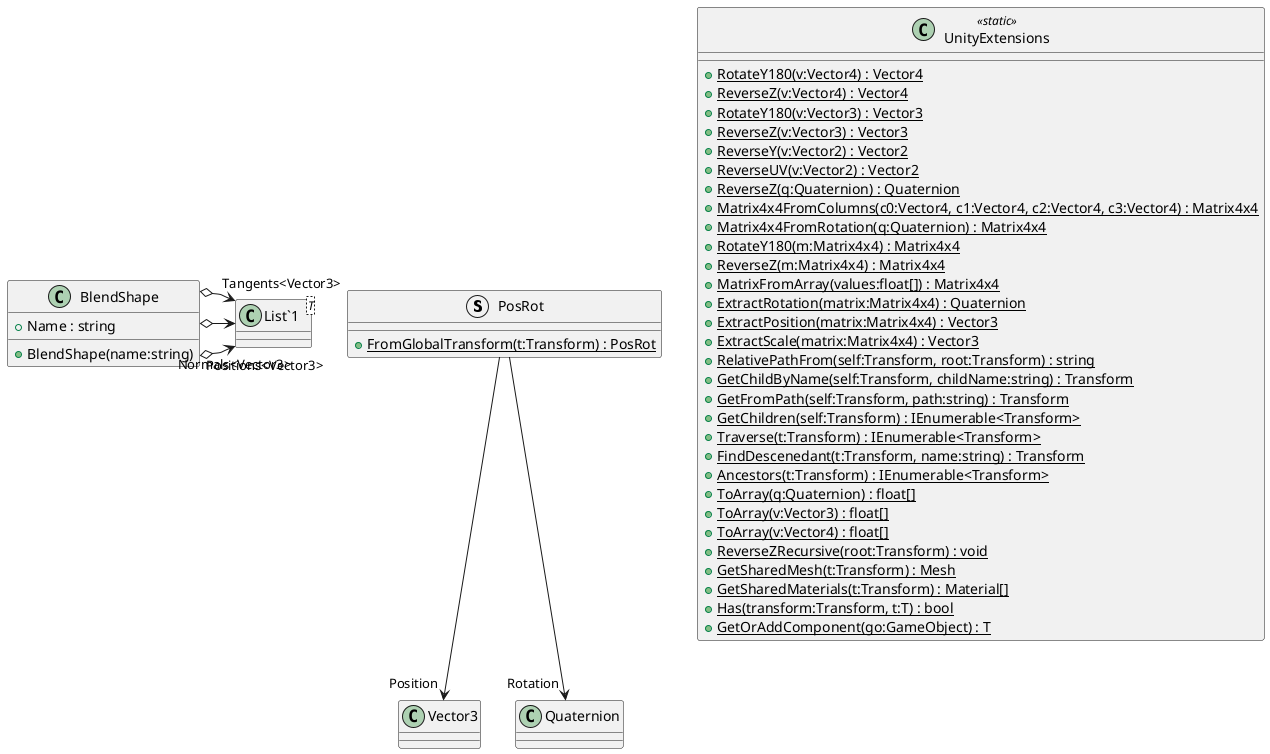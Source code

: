 @startuml
struct PosRot {
    + {static} FromGlobalTransform(t:Transform) : PosRot
}
class BlendShape {
    + Name : string
    + BlendShape(name:string)
}
class UnityExtensions <<static>> {
    + {static} RotateY180(v:Vector4) : Vector4
    + {static} ReverseZ(v:Vector4) : Vector4
    + {static} RotateY180(v:Vector3) : Vector3
    + {static} ReverseZ(v:Vector3) : Vector3
    + {static} ReverseY(v:Vector2) : Vector2
    + {static} ReverseUV(v:Vector2) : Vector2
    + {static} ReverseZ(q:Quaternion) : Quaternion
    + {static} Matrix4x4FromColumns(c0:Vector4, c1:Vector4, c2:Vector4, c3:Vector4) : Matrix4x4
    + {static} Matrix4x4FromRotation(q:Quaternion) : Matrix4x4
    + {static} RotateY180(m:Matrix4x4) : Matrix4x4
    + {static} ReverseZ(m:Matrix4x4) : Matrix4x4
    + {static} MatrixFromArray(values:float[]) : Matrix4x4
    + {static} ExtractRotation(matrix:Matrix4x4) : Quaternion
    + {static} ExtractPosition(matrix:Matrix4x4) : Vector3
    + {static} ExtractScale(matrix:Matrix4x4) : Vector3
    + {static} RelativePathFrom(self:Transform, root:Transform) : string
    + {static} GetChildByName(self:Transform, childName:string) : Transform
    + {static} GetFromPath(self:Transform, path:string) : Transform
    + {static} GetChildren(self:Transform) : IEnumerable<Transform>
    + {static} Traverse(t:Transform) : IEnumerable<Transform>
    + {static} FindDescenedant(t:Transform, name:string) : Transform
    + {static} Ancestors(t:Transform) : IEnumerable<Transform>
    + {static} ToArray(q:Quaternion) : float[]
    + {static} ToArray(v:Vector3) : float[]
    + {static} ToArray(v:Vector4) : float[]
    + {static} ReverseZRecursive(root:Transform) : void
    + {static} GetSharedMesh(t:Transform) : Mesh
    + {static} GetSharedMaterials(t:Transform) : Material[]
    + {static} Has(transform:Transform, t:T) : bool
    + {static} GetOrAddComponent(go:GameObject) : T
}
class "List`1"<T> {
}
PosRot --> "Position" Vector3
PosRot --> "Rotation" Quaternion
BlendShape o-> "Positions<Vector3>" "List`1"
BlendShape o-> "Normals<Vector3>" "List`1"
BlendShape o-> "Tangents<Vector3>" "List`1"
@enduml
